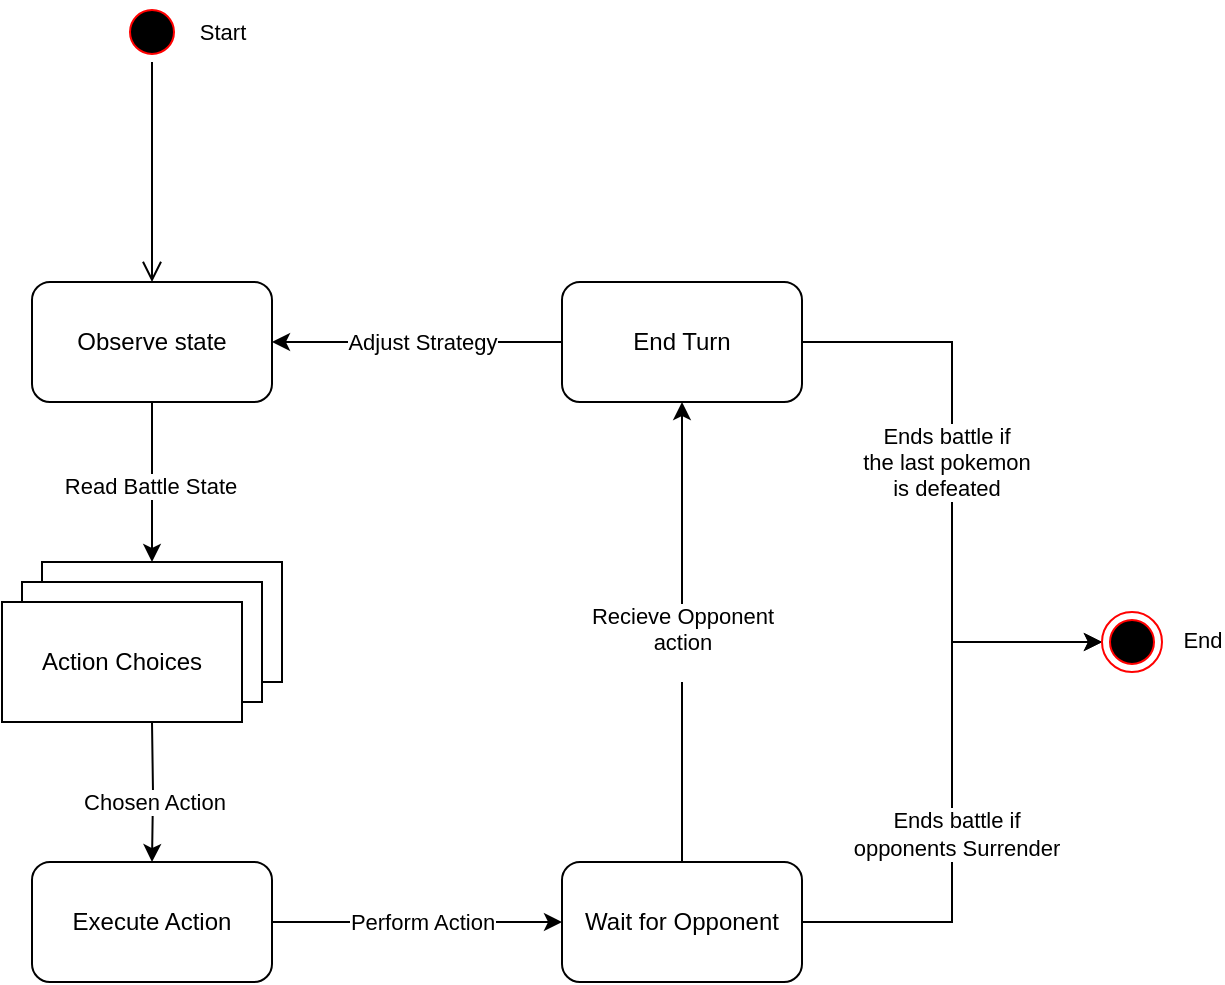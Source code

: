 <mxfile version="25.0.2">
  <diagram name="Page-1" id="8iYKTfm8lL3CdPj7tNKk">
    <mxGraphModel dx="1461" dy="871" grid="1" gridSize="10" guides="1" tooltips="1" connect="1" arrows="1" fold="1" page="1" pageScale="1" pageWidth="850" pageHeight="1100" math="0" shadow="0">
      <root>
        <mxCell id="0" />
        <mxCell id="1" parent="0" />
        <mxCell id="DEPRd6UQ8BkP_VHY7koi-1" value="" style="ellipse;html=1;shape=startState;fillColor=#000000;strokeColor=#ff0000;" parent="1" vertex="1">
          <mxGeometry x="170" y="90" width="30" height="30" as="geometry" />
        </mxCell>
        <mxCell id="DEPRd6UQ8BkP_VHY7koi-2" value="" style="edgeStyle=orthogonalEdgeStyle;html=1;verticalAlign=bottom;endArrow=open;endSize=8;strokeColor=#000000;rounded=0;" parent="1" source="DEPRd6UQ8BkP_VHY7koi-1" edge="1">
          <mxGeometry relative="1" as="geometry">
            <mxPoint x="185" y="230" as="targetPoint" />
          </mxGeometry>
        </mxCell>
        <mxCell id="m-ihC5SjHMYOalNXXcl_-11" value="Start" style="edgeLabel;html=1;align=center;verticalAlign=middle;resizable=0;points=[];" vertex="1" connectable="0" parent="DEPRd6UQ8BkP_VHY7koi-2">
          <mxGeometry x="-0.113" relative="1" as="geometry">
            <mxPoint x="35" y="-64" as="offset" />
          </mxGeometry>
        </mxCell>
        <mxCell id="DEPRd6UQ8BkP_VHY7koi-5" style="edgeStyle=orthogonalEdgeStyle;rounded=0;orthogonalLoop=1;jettySize=auto;html=1;entryX=0.5;entryY=0;entryDx=0;entryDy=0;" parent="1" source="DEPRd6UQ8BkP_VHY7koi-3" edge="1">
          <mxGeometry relative="1" as="geometry">
            <mxPoint x="185" y="370" as="targetPoint" />
          </mxGeometry>
        </mxCell>
        <mxCell id="DEPRd6UQ8BkP_VHY7koi-15" value="Read Battle State" style="edgeLabel;html=1;align=center;verticalAlign=middle;resizable=0;points=[];" parent="DEPRd6UQ8BkP_VHY7koi-5" vertex="1" connectable="0">
          <mxGeometry x="0.05" y="-2" relative="1" as="geometry">
            <mxPoint as="offset" />
          </mxGeometry>
        </mxCell>
        <mxCell id="DEPRd6UQ8BkP_VHY7koi-3" value="Observe state" style="rounded=1;whiteSpace=wrap;html=1;" parent="1" vertex="1">
          <mxGeometry x="125" y="230" width="120" height="60" as="geometry" />
        </mxCell>
        <mxCell id="DEPRd6UQ8BkP_VHY7koi-7" style="edgeStyle=orthogonalEdgeStyle;rounded=0;orthogonalLoop=1;jettySize=auto;html=1;entryX=0.5;entryY=0;entryDx=0;entryDy=0;" parent="1" target="DEPRd6UQ8BkP_VHY7koi-6" edge="1">
          <mxGeometry relative="1" as="geometry">
            <mxPoint x="185" y="450" as="sourcePoint" />
          </mxGeometry>
        </mxCell>
        <mxCell id="DEPRd6UQ8BkP_VHY7koi-16" value="Chosen Action" style="edgeLabel;html=1;align=center;verticalAlign=middle;resizable=0;points=[];" parent="DEPRd6UQ8BkP_VHY7koi-7" vertex="1" connectable="0">
          <mxGeometry x="-0.171" y="-2" relative="1" as="geometry">
            <mxPoint x="2" y="11" as="offset" />
          </mxGeometry>
        </mxCell>
        <mxCell id="DEPRd6UQ8BkP_VHY7koi-9" style="edgeStyle=orthogonalEdgeStyle;rounded=0;orthogonalLoop=1;jettySize=auto;html=1;entryX=0;entryY=0.5;entryDx=0;entryDy=0;" parent="1" source="DEPRd6UQ8BkP_VHY7koi-6" target="DEPRd6UQ8BkP_VHY7koi-8" edge="1">
          <mxGeometry relative="1" as="geometry" />
        </mxCell>
        <mxCell id="DEPRd6UQ8BkP_VHY7koi-17" value="Perform Action" style="edgeLabel;html=1;align=center;verticalAlign=middle;resizable=0;points=[];" parent="DEPRd6UQ8BkP_VHY7koi-9" vertex="1" connectable="0">
          <mxGeometry x="0.159" relative="1" as="geometry">
            <mxPoint x="-9" as="offset" />
          </mxGeometry>
        </mxCell>
        <mxCell id="DEPRd6UQ8BkP_VHY7koi-6" value="Execute Action" style="rounded=1;whiteSpace=wrap;html=1;" parent="1" vertex="1">
          <mxGeometry x="125" y="520" width="120" height="60" as="geometry" />
        </mxCell>
        <mxCell id="DEPRd6UQ8BkP_VHY7koi-11" style="edgeStyle=orthogonalEdgeStyle;rounded=0;orthogonalLoop=1;jettySize=auto;html=1;entryX=0.5;entryY=1;entryDx=0;entryDy=0;" parent="1" source="DEPRd6UQ8BkP_VHY7koi-8" target="DEPRd6UQ8BkP_VHY7koi-10" edge="1">
          <mxGeometry relative="1" as="geometry" />
        </mxCell>
        <mxCell id="DEPRd6UQ8BkP_VHY7koi-18" value="Recieve Opponent&lt;div&gt;action&lt;/div&gt;&lt;div&gt;&lt;br&gt;&lt;/div&gt;" style="edgeLabel;html=1;align=center;verticalAlign=middle;resizable=0;points=[];" parent="DEPRd6UQ8BkP_VHY7koi-11" vertex="1" connectable="0">
          <mxGeometry x="0.2" y="3" relative="1" as="geometry">
            <mxPoint x="3" y="28" as="offset" />
          </mxGeometry>
        </mxCell>
        <mxCell id="m-ihC5SjHMYOalNXXcl_-7" style="edgeStyle=orthogonalEdgeStyle;rounded=0;orthogonalLoop=1;jettySize=auto;html=1;entryX=0;entryY=0.5;entryDx=0;entryDy=0;" edge="1" parent="1" source="DEPRd6UQ8BkP_VHY7koi-8" target="DEPRd6UQ8BkP_VHY7koi-13">
          <mxGeometry relative="1" as="geometry" />
        </mxCell>
        <mxCell id="m-ihC5SjHMYOalNXXcl_-9" value="Ends battle if&lt;br&gt;opponents Surrender" style="edgeLabel;html=1;align=center;verticalAlign=middle;resizable=0;points=[];" vertex="1" connectable="0" parent="m-ihC5SjHMYOalNXXcl_-7">
          <mxGeometry x="-0.179" y="-2" relative="1" as="geometry">
            <mxPoint as="offset" />
          </mxGeometry>
        </mxCell>
        <mxCell id="DEPRd6UQ8BkP_VHY7koi-8" value="Wait for Opponent" style="rounded=1;whiteSpace=wrap;html=1;" parent="1" vertex="1">
          <mxGeometry x="390" y="520" width="120" height="60" as="geometry" />
        </mxCell>
        <mxCell id="DEPRd6UQ8BkP_VHY7koi-12" style="edgeStyle=orthogonalEdgeStyle;rounded=0;orthogonalLoop=1;jettySize=auto;html=1;entryX=1;entryY=0.5;entryDx=0;entryDy=0;" parent="1" source="DEPRd6UQ8BkP_VHY7koi-10" target="DEPRd6UQ8BkP_VHY7koi-3" edge="1">
          <mxGeometry relative="1" as="geometry" />
        </mxCell>
        <mxCell id="DEPRd6UQ8BkP_VHY7koi-19" value="Adjust Strategy" style="edgeLabel;html=1;align=center;verticalAlign=middle;resizable=0;points=[];" parent="DEPRd6UQ8BkP_VHY7koi-12" vertex="1" connectable="0">
          <mxGeometry x="0.172" relative="1" as="geometry">
            <mxPoint x="15" as="offset" />
          </mxGeometry>
        </mxCell>
        <mxCell id="m-ihC5SjHMYOalNXXcl_-8" style="edgeStyle=orthogonalEdgeStyle;rounded=0;orthogonalLoop=1;jettySize=auto;html=1;entryX=0;entryY=0.5;entryDx=0;entryDy=0;" edge="1" parent="1" source="DEPRd6UQ8BkP_VHY7koi-10" target="DEPRd6UQ8BkP_VHY7koi-13">
          <mxGeometry relative="1" as="geometry" />
        </mxCell>
        <mxCell id="m-ihC5SjHMYOalNXXcl_-10" value="Ends battle if&lt;br&gt;the last pokemon&lt;br&gt;is defeated" style="edgeLabel;html=1;align=center;verticalAlign=middle;resizable=0;points=[];" vertex="1" connectable="0" parent="m-ihC5SjHMYOalNXXcl_-8">
          <mxGeometry x="-0.333" y="-3" relative="1" as="geometry">
            <mxPoint y="35" as="offset" />
          </mxGeometry>
        </mxCell>
        <mxCell id="m-ihC5SjHMYOalNXXcl_-12" value="End" style="edgeLabel;html=1;align=center;verticalAlign=middle;resizable=0;points=[];" vertex="1" connectable="0" parent="m-ihC5SjHMYOalNXXcl_-8">
          <mxGeometry x="0.713" y="1" relative="1" as="geometry">
            <mxPoint x="93" as="offset" />
          </mxGeometry>
        </mxCell>
        <mxCell id="DEPRd6UQ8BkP_VHY7koi-10" value="End Turn" style="rounded=1;whiteSpace=wrap;html=1;" parent="1" vertex="1">
          <mxGeometry x="390" y="230" width="120" height="60" as="geometry" />
        </mxCell>
        <mxCell id="DEPRd6UQ8BkP_VHY7koi-13" value="" style="ellipse;html=1;shape=endState;fillColor=#000000;strokeColor=#ff0000;" parent="1" vertex="1">
          <mxGeometry x="660" y="395" width="30" height="30" as="geometry" />
        </mxCell>
        <mxCell id="m-ihC5SjHMYOalNXXcl_-4" value="" style="rounded=0;whiteSpace=wrap;html=1;" vertex="1" parent="1">
          <mxGeometry x="130" y="370" width="120" height="60" as="geometry" />
        </mxCell>
        <mxCell id="m-ihC5SjHMYOalNXXcl_-5" value="" style="rounded=0;whiteSpace=wrap;html=1;" vertex="1" parent="1">
          <mxGeometry x="120" y="380" width="120" height="60" as="geometry" />
        </mxCell>
        <mxCell id="m-ihC5SjHMYOalNXXcl_-6" value="Action Choices" style="rounded=0;whiteSpace=wrap;html=1;" vertex="1" parent="1">
          <mxGeometry x="110" y="390" width="120" height="60" as="geometry" />
        </mxCell>
      </root>
    </mxGraphModel>
  </diagram>
</mxfile>
